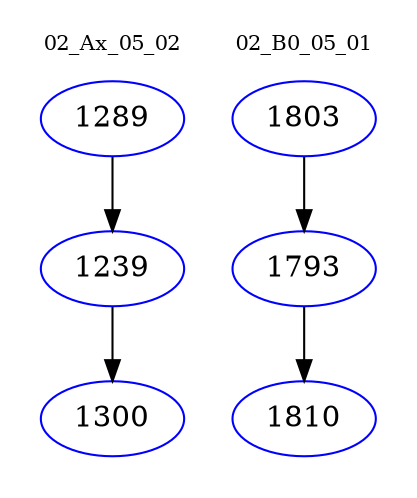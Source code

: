digraph{
subgraph cluster_0 {
color = white
label = "02_Ax_05_02";
fontsize=10;
T0_1289 [label="1289", color="blue"]
T0_1289 -> T0_1239 [color="black"]
T0_1239 [label="1239", color="blue"]
T0_1239 -> T0_1300 [color="black"]
T0_1300 [label="1300", color="blue"]
}
subgraph cluster_1 {
color = white
label = "02_B0_05_01";
fontsize=10;
T1_1803 [label="1803", color="blue"]
T1_1803 -> T1_1793 [color="black"]
T1_1793 [label="1793", color="blue"]
T1_1793 -> T1_1810 [color="black"]
T1_1810 [label="1810", color="blue"]
}
}
